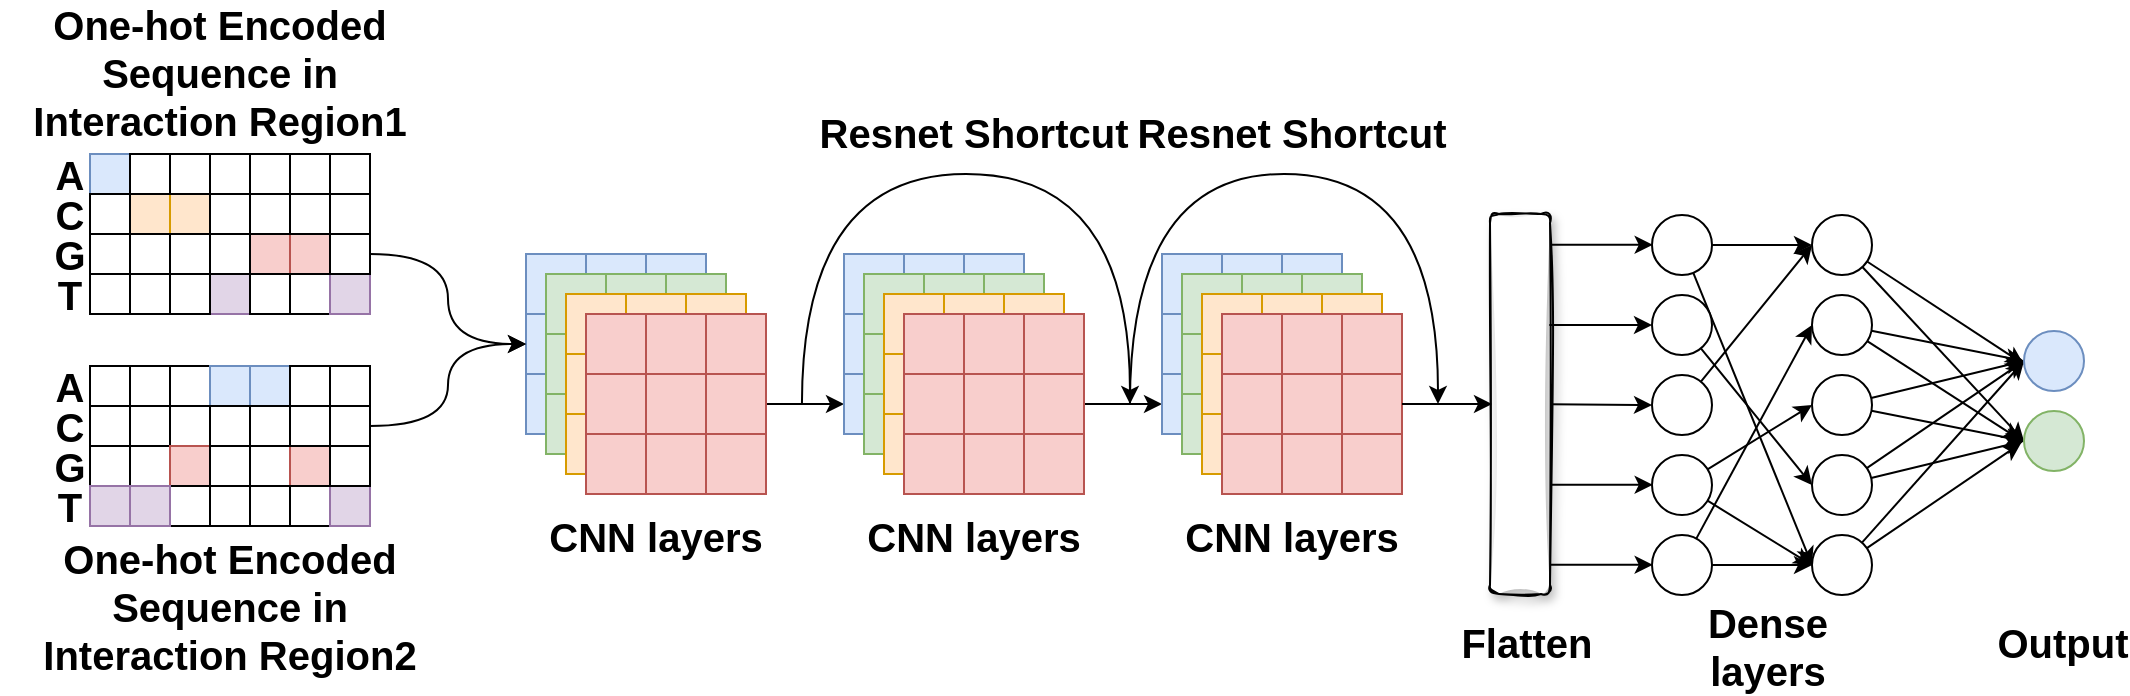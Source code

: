 <mxfile version="14.8.5" type="github">
  <diagram id="KxuiyelQ4g_LW83yEsCo" name="Page-1">
    <mxGraphModel dx="813" dy="436" grid="1" gridSize="10" guides="1" tooltips="1" connect="1" arrows="1" fold="1" page="1" pageScale="1" pageWidth="4681" pageHeight="3300" math="0" shadow="0">
      <root>
        <mxCell id="0" />
        <mxCell id="1" parent="0" />
        <mxCell id="kqRgGIrwKwdqKhj7u-J3-432" value="&lt;div style=&quot;font-size: 20px;&quot;&gt;CNN layers&lt;/div&gt;" style="text;html=1;strokeColor=none;fillColor=none;align=center;verticalAlign=middle;whiteSpace=wrap;rounded=0;fontStyle=1;fontSize=20;" vertex="1" parent="1">
          <mxGeometry x="387.5" y="671.5" width="250" height="20" as="geometry" />
        </mxCell>
        <mxCell id="kqRgGIrwKwdqKhj7u-J3-433" value="" style="whiteSpace=wrap;html=1;aspect=fixed;fillColor=#dae8fc;strokeColor=#6c8ebf;fontStyle=1;fontSize=20;" vertex="1" parent="1">
          <mxGeometry x="448" y="541" width="30" height="30" as="geometry" />
        </mxCell>
        <mxCell id="kqRgGIrwKwdqKhj7u-J3-434" value="" style="whiteSpace=wrap;html=1;aspect=fixed;fillColor=#dae8fc;strokeColor=#6c8ebf;fontStyle=1;fontSize=20;" vertex="1" parent="1">
          <mxGeometry x="478" y="541" width="30" height="30" as="geometry" />
        </mxCell>
        <mxCell id="kqRgGIrwKwdqKhj7u-J3-435" value="" style="whiteSpace=wrap;html=1;aspect=fixed;fillColor=#dae8fc;strokeColor=#6c8ebf;fontStyle=1;fontSize=20;" vertex="1" parent="1">
          <mxGeometry x="508" y="541" width="30" height="30" as="geometry" />
        </mxCell>
        <mxCell id="kqRgGIrwKwdqKhj7u-J3-436" value="" style="whiteSpace=wrap;html=1;aspect=fixed;fillColor=#dae8fc;strokeColor=#6c8ebf;fontStyle=1;fontSize=20;" vertex="1" parent="1">
          <mxGeometry x="448" y="571" width="30" height="30" as="geometry" />
        </mxCell>
        <mxCell id="kqRgGIrwKwdqKhj7u-J3-437" value="" style="whiteSpace=wrap;html=1;aspect=fixed;fillColor=#dae8fc;strokeColor=#6c8ebf;fontStyle=1;fontSize=20;" vertex="1" parent="1">
          <mxGeometry x="478" y="571" width="30" height="30" as="geometry" />
        </mxCell>
        <mxCell id="kqRgGIrwKwdqKhj7u-J3-438" value="" style="whiteSpace=wrap;html=1;aspect=fixed;fillColor=#dae8fc;strokeColor=#6c8ebf;fontStyle=1;fontSize=20;" vertex="1" parent="1">
          <mxGeometry x="508" y="571" width="30" height="30" as="geometry" />
        </mxCell>
        <mxCell id="kqRgGIrwKwdqKhj7u-J3-439" value="" style="whiteSpace=wrap;html=1;aspect=fixed;fillColor=#dae8fc;strokeColor=#6c8ebf;fontStyle=1;fontSize=20;" vertex="1" parent="1">
          <mxGeometry x="448" y="601" width="30" height="30" as="geometry" />
        </mxCell>
        <mxCell id="kqRgGIrwKwdqKhj7u-J3-440" value="" style="whiteSpace=wrap;html=1;aspect=fixed;fillColor=#dae8fc;strokeColor=#6c8ebf;fontStyle=1;fontSize=20;" vertex="1" parent="1">
          <mxGeometry x="478" y="601" width="30" height="30" as="geometry" />
        </mxCell>
        <mxCell id="kqRgGIrwKwdqKhj7u-J3-441" value="" style="whiteSpace=wrap;html=1;aspect=fixed;fillColor=#dae8fc;strokeColor=#6c8ebf;fontStyle=1;fontSize=20;" vertex="1" parent="1">
          <mxGeometry x="508" y="601" width="30" height="30" as="geometry" />
        </mxCell>
        <mxCell id="kqRgGIrwKwdqKhj7u-J3-442" value="" style="whiteSpace=wrap;html=1;aspect=fixed;fillColor=#d5e8d4;strokeColor=#82b366;fontStyle=1;fontSize=20;" vertex="1" parent="1">
          <mxGeometry x="458" y="551" width="30" height="30" as="geometry" />
        </mxCell>
        <mxCell id="kqRgGIrwKwdqKhj7u-J3-443" value="" style="whiteSpace=wrap;html=1;aspect=fixed;fillColor=#d5e8d4;strokeColor=#82b366;fontStyle=1;fontSize=20;" vertex="1" parent="1">
          <mxGeometry x="488" y="551" width="30" height="30" as="geometry" />
        </mxCell>
        <mxCell id="kqRgGIrwKwdqKhj7u-J3-444" value="" style="whiteSpace=wrap;html=1;aspect=fixed;fillColor=#d5e8d4;strokeColor=#82b366;fontStyle=1;fontSize=20;" vertex="1" parent="1">
          <mxGeometry x="518" y="551" width="30" height="30" as="geometry" />
        </mxCell>
        <mxCell id="kqRgGIrwKwdqKhj7u-J3-445" value="" style="whiteSpace=wrap;html=1;aspect=fixed;fillColor=#d5e8d4;strokeColor=#82b366;fontStyle=1;fontSize=20;" vertex="1" parent="1">
          <mxGeometry x="458" y="581" width="30" height="30" as="geometry" />
        </mxCell>
        <mxCell id="kqRgGIrwKwdqKhj7u-J3-446" value="" style="whiteSpace=wrap;html=1;aspect=fixed;fillColor=#d5e8d4;strokeColor=#82b366;fontStyle=1;fontSize=20;" vertex="1" parent="1">
          <mxGeometry x="488" y="581" width="30" height="30" as="geometry" />
        </mxCell>
        <mxCell id="kqRgGIrwKwdqKhj7u-J3-447" value="" style="whiteSpace=wrap;html=1;aspect=fixed;fillColor=#d5e8d4;strokeColor=#82b366;fontStyle=1;fontSize=20;" vertex="1" parent="1">
          <mxGeometry x="518" y="581" width="30" height="30" as="geometry" />
        </mxCell>
        <mxCell id="kqRgGIrwKwdqKhj7u-J3-448" value="" style="whiteSpace=wrap;html=1;aspect=fixed;fillColor=#d5e8d4;strokeColor=#82b366;fontStyle=1;fontSize=20;" vertex="1" parent="1">
          <mxGeometry x="458" y="611" width="30" height="30" as="geometry" />
        </mxCell>
        <mxCell id="kqRgGIrwKwdqKhj7u-J3-449" value="" style="whiteSpace=wrap;html=1;aspect=fixed;fillColor=#d5e8d4;strokeColor=#82b366;fontStyle=1;fontSize=20;" vertex="1" parent="1">
          <mxGeometry x="488" y="611" width="30" height="30" as="geometry" />
        </mxCell>
        <mxCell id="kqRgGIrwKwdqKhj7u-J3-450" value="" style="whiteSpace=wrap;html=1;aspect=fixed;fillColor=#d5e8d4;strokeColor=#82b366;fontStyle=1;fontSize=20;" vertex="1" parent="1">
          <mxGeometry x="518" y="611" width="30" height="30" as="geometry" />
        </mxCell>
        <mxCell id="kqRgGIrwKwdqKhj7u-J3-451" value="" style="whiteSpace=wrap;html=1;aspect=fixed;fillColor=#ffe6cc;strokeColor=#d79b00;fontStyle=1;fontSize=20;" vertex="1" parent="1">
          <mxGeometry x="468" y="561" width="30" height="30" as="geometry" />
        </mxCell>
        <mxCell id="kqRgGIrwKwdqKhj7u-J3-452" value="" style="whiteSpace=wrap;html=1;aspect=fixed;fillColor=#ffe6cc;strokeColor=#d79b00;fontStyle=1;fontSize=20;" vertex="1" parent="1">
          <mxGeometry x="498" y="561" width="30" height="30" as="geometry" />
        </mxCell>
        <mxCell id="kqRgGIrwKwdqKhj7u-J3-453" value="" style="whiteSpace=wrap;html=1;aspect=fixed;fillColor=#ffe6cc;strokeColor=#d79b00;fontStyle=1;fontSize=20;" vertex="1" parent="1">
          <mxGeometry x="528" y="561" width="30" height="30" as="geometry" />
        </mxCell>
        <mxCell id="kqRgGIrwKwdqKhj7u-J3-454" value="" style="whiteSpace=wrap;html=1;aspect=fixed;fillColor=#ffe6cc;strokeColor=#d79b00;fontStyle=1;fontSize=20;" vertex="1" parent="1">
          <mxGeometry x="468" y="591" width="30" height="30" as="geometry" />
        </mxCell>
        <mxCell id="kqRgGIrwKwdqKhj7u-J3-455" value="" style="whiteSpace=wrap;html=1;aspect=fixed;fillColor=#ffe6cc;strokeColor=#d79b00;fontStyle=1;fontSize=20;" vertex="1" parent="1">
          <mxGeometry x="498" y="591" width="30" height="30" as="geometry" />
        </mxCell>
        <mxCell id="kqRgGIrwKwdqKhj7u-J3-456" value="" style="whiteSpace=wrap;html=1;aspect=fixed;fillColor=#ffe6cc;strokeColor=#d79b00;fontStyle=1;fontSize=20;" vertex="1" parent="1">
          <mxGeometry x="528" y="591" width="30" height="30" as="geometry" />
        </mxCell>
        <mxCell id="kqRgGIrwKwdqKhj7u-J3-457" value="" style="whiteSpace=wrap;html=1;aspect=fixed;fillColor=#ffe6cc;strokeColor=#d79b00;fontStyle=1;fontSize=20;" vertex="1" parent="1">
          <mxGeometry x="468" y="621" width="30" height="30" as="geometry" />
        </mxCell>
        <mxCell id="kqRgGIrwKwdqKhj7u-J3-458" value="" style="whiteSpace=wrap;html=1;aspect=fixed;fillColor=#ffe6cc;strokeColor=#d79b00;fontStyle=1;fontSize=20;" vertex="1" parent="1">
          <mxGeometry x="498" y="621" width="30" height="30" as="geometry" />
        </mxCell>
        <mxCell id="kqRgGIrwKwdqKhj7u-J3-459" value="" style="whiteSpace=wrap;html=1;aspect=fixed;fillColor=#ffe6cc;strokeColor=#d79b00;fontStyle=1;fontSize=20;" vertex="1" parent="1">
          <mxGeometry x="528" y="621" width="30" height="30" as="geometry" />
        </mxCell>
        <mxCell id="kqRgGIrwKwdqKhj7u-J3-460" value="" style="whiteSpace=wrap;html=1;aspect=fixed;fillColor=#f8cecc;strokeColor=#b85450;fontStyle=1;fontSize=20;" vertex="1" parent="1">
          <mxGeometry x="478" y="571" width="30" height="30" as="geometry" />
        </mxCell>
        <mxCell id="kqRgGIrwKwdqKhj7u-J3-461" value="" style="whiteSpace=wrap;html=1;aspect=fixed;fillColor=#f8cecc;strokeColor=#b85450;fontStyle=1;fontSize=20;" vertex="1" parent="1">
          <mxGeometry x="508" y="571" width="30" height="30" as="geometry" />
        </mxCell>
        <mxCell id="kqRgGIrwKwdqKhj7u-J3-462" value="" style="whiteSpace=wrap;html=1;aspect=fixed;fillColor=#f8cecc;strokeColor=#b85450;fontStyle=1;fontSize=20;" vertex="1" parent="1">
          <mxGeometry x="538" y="571" width="30" height="30" as="geometry" />
        </mxCell>
        <mxCell id="kqRgGIrwKwdqKhj7u-J3-463" value="" style="whiteSpace=wrap;html=1;aspect=fixed;fillColor=#f8cecc;strokeColor=#b85450;fontStyle=1;fontSize=20;" vertex="1" parent="1">
          <mxGeometry x="478" y="601" width="30" height="30" as="geometry" />
        </mxCell>
        <mxCell id="kqRgGIrwKwdqKhj7u-J3-464" value="" style="whiteSpace=wrap;html=1;aspect=fixed;fillColor=#f8cecc;strokeColor=#b85450;fontStyle=1;fontSize=20;" vertex="1" parent="1">
          <mxGeometry x="508" y="601" width="30" height="30" as="geometry" />
        </mxCell>
        <mxCell id="kqRgGIrwKwdqKhj7u-J3-543" style="edgeStyle=orthogonalEdgeStyle;curved=1;rounded=0;orthogonalLoop=1;jettySize=auto;html=1;entryX=0;entryY=0.5;entryDx=0;entryDy=0;fontStyle=1;fontSize=20;" edge="1" parent="1" source="kqRgGIrwKwdqKhj7u-J3-465" target="kqRgGIrwKwdqKhj7u-J3-476">
          <mxGeometry relative="1" as="geometry" />
        </mxCell>
        <mxCell id="kqRgGIrwKwdqKhj7u-J3-465" value="" style="whiteSpace=wrap;html=1;aspect=fixed;fillColor=#f8cecc;strokeColor=#b85450;fontStyle=1;fontSize=20;" vertex="1" parent="1">
          <mxGeometry x="538" y="601" width="30" height="30" as="geometry" />
        </mxCell>
        <mxCell id="kqRgGIrwKwdqKhj7u-J3-466" value="" style="whiteSpace=wrap;html=1;aspect=fixed;fillColor=#f8cecc;strokeColor=#b85450;fontStyle=1;fontSize=20;" vertex="1" parent="1">
          <mxGeometry x="478" y="631" width="30" height="30" as="geometry" />
        </mxCell>
        <mxCell id="kqRgGIrwKwdqKhj7u-J3-467" value="" style="whiteSpace=wrap;html=1;aspect=fixed;fillColor=#f8cecc;strokeColor=#b85450;fontStyle=1;fontSize=20;" vertex="1" parent="1">
          <mxGeometry x="508" y="631" width="30" height="30" as="geometry" />
        </mxCell>
        <mxCell id="kqRgGIrwKwdqKhj7u-J3-468" value="" style="whiteSpace=wrap;html=1;aspect=fixed;fillColor=#f8cecc;strokeColor=#b85450;fontStyle=1;fontSize=20;" vertex="1" parent="1">
          <mxGeometry x="538" y="631" width="30" height="30" as="geometry" />
        </mxCell>
        <mxCell id="kqRgGIrwKwdqKhj7u-J3-469" value="&lt;div style=&quot;font-size: 20px;&quot;&gt;CNN layers&lt;/div&gt;" style="text;html=1;strokeColor=none;fillColor=none;align=center;verticalAlign=middle;whiteSpace=wrap;rounded=0;fontStyle=1;fontSize=20;" vertex="1" parent="1">
          <mxGeometry x="546.5" y="671.5" width="250" height="20" as="geometry" />
        </mxCell>
        <mxCell id="kqRgGIrwKwdqKhj7u-J3-470" value="" style="whiteSpace=wrap;html=1;aspect=fixed;fillColor=#dae8fc;strokeColor=#6c8ebf;fontStyle=1;fontSize=20;" vertex="1" parent="1">
          <mxGeometry x="607" y="541" width="30" height="30" as="geometry" />
        </mxCell>
        <mxCell id="kqRgGIrwKwdqKhj7u-J3-471" value="" style="whiteSpace=wrap;html=1;aspect=fixed;fillColor=#dae8fc;strokeColor=#6c8ebf;fontStyle=1;fontSize=20;" vertex="1" parent="1">
          <mxGeometry x="637" y="541" width="30" height="30" as="geometry" />
        </mxCell>
        <mxCell id="kqRgGIrwKwdqKhj7u-J3-472" value="" style="whiteSpace=wrap;html=1;aspect=fixed;fillColor=#dae8fc;strokeColor=#6c8ebf;fontStyle=1;fontSize=20;" vertex="1" parent="1">
          <mxGeometry x="667" y="541" width="30" height="30" as="geometry" />
        </mxCell>
        <mxCell id="kqRgGIrwKwdqKhj7u-J3-473" value="" style="whiteSpace=wrap;html=1;aspect=fixed;fillColor=#dae8fc;strokeColor=#6c8ebf;fontStyle=1;fontSize=20;" vertex="1" parent="1">
          <mxGeometry x="607" y="571" width="30" height="30" as="geometry" />
        </mxCell>
        <mxCell id="kqRgGIrwKwdqKhj7u-J3-474" value="" style="whiteSpace=wrap;html=1;aspect=fixed;fillColor=#dae8fc;strokeColor=#6c8ebf;fontStyle=1;fontSize=20;" vertex="1" parent="1">
          <mxGeometry x="637" y="571" width="30" height="30" as="geometry" />
        </mxCell>
        <mxCell id="kqRgGIrwKwdqKhj7u-J3-475" value="" style="whiteSpace=wrap;html=1;aspect=fixed;fillColor=#dae8fc;strokeColor=#6c8ebf;fontStyle=1;fontSize=20;" vertex="1" parent="1">
          <mxGeometry x="667" y="571" width="30" height="30" as="geometry" />
        </mxCell>
        <mxCell id="kqRgGIrwKwdqKhj7u-J3-476" value="" style="whiteSpace=wrap;html=1;aspect=fixed;fillColor=#dae8fc;strokeColor=#6c8ebf;fontStyle=1;fontSize=20;" vertex="1" parent="1">
          <mxGeometry x="607" y="601" width="30" height="30" as="geometry" />
        </mxCell>
        <mxCell id="kqRgGIrwKwdqKhj7u-J3-477" value="" style="whiteSpace=wrap;html=1;aspect=fixed;fillColor=#dae8fc;strokeColor=#6c8ebf;fontStyle=1;fontSize=20;" vertex="1" parent="1">
          <mxGeometry x="637" y="601" width="30" height="30" as="geometry" />
        </mxCell>
        <mxCell id="kqRgGIrwKwdqKhj7u-J3-478" value="" style="whiteSpace=wrap;html=1;aspect=fixed;fillColor=#dae8fc;strokeColor=#6c8ebf;fontStyle=1;fontSize=20;" vertex="1" parent="1">
          <mxGeometry x="667" y="601" width="30" height="30" as="geometry" />
        </mxCell>
        <mxCell id="kqRgGIrwKwdqKhj7u-J3-479" value="" style="whiteSpace=wrap;html=1;aspect=fixed;fillColor=#d5e8d4;strokeColor=#82b366;fontStyle=1;fontSize=20;" vertex="1" parent="1">
          <mxGeometry x="617" y="551" width="30" height="30" as="geometry" />
        </mxCell>
        <mxCell id="kqRgGIrwKwdqKhj7u-J3-480" value="" style="whiteSpace=wrap;html=1;aspect=fixed;fillColor=#d5e8d4;strokeColor=#82b366;fontStyle=1;fontSize=20;" vertex="1" parent="1">
          <mxGeometry x="647" y="551" width="30" height="30" as="geometry" />
        </mxCell>
        <mxCell id="kqRgGIrwKwdqKhj7u-J3-481" value="" style="whiteSpace=wrap;html=1;aspect=fixed;fillColor=#d5e8d4;strokeColor=#82b366;fontStyle=1;fontSize=20;" vertex="1" parent="1">
          <mxGeometry x="677" y="551" width="30" height="30" as="geometry" />
        </mxCell>
        <mxCell id="kqRgGIrwKwdqKhj7u-J3-482" value="" style="whiteSpace=wrap;html=1;aspect=fixed;fillColor=#d5e8d4;strokeColor=#82b366;fontStyle=1;fontSize=20;" vertex="1" parent="1">
          <mxGeometry x="617" y="581" width="30" height="30" as="geometry" />
        </mxCell>
        <mxCell id="kqRgGIrwKwdqKhj7u-J3-483" value="" style="whiteSpace=wrap;html=1;aspect=fixed;fillColor=#d5e8d4;strokeColor=#82b366;fontStyle=1;fontSize=20;" vertex="1" parent="1">
          <mxGeometry x="647" y="581" width="30" height="30" as="geometry" />
        </mxCell>
        <mxCell id="kqRgGIrwKwdqKhj7u-J3-484" value="" style="whiteSpace=wrap;html=1;aspect=fixed;fillColor=#d5e8d4;strokeColor=#82b366;fontStyle=1;fontSize=20;" vertex="1" parent="1">
          <mxGeometry x="677" y="581" width="30" height="30" as="geometry" />
        </mxCell>
        <mxCell id="kqRgGIrwKwdqKhj7u-J3-485" value="" style="whiteSpace=wrap;html=1;aspect=fixed;fillColor=#d5e8d4;strokeColor=#82b366;fontStyle=1;fontSize=20;" vertex="1" parent="1">
          <mxGeometry x="617" y="611" width="30" height="30" as="geometry" />
        </mxCell>
        <mxCell id="kqRgGIrwKwdqKhj7u-J3-486" value="" style="whiteSpace=wrap;html=1;aspect=fixed;fillColor=#d5e8d4;strokeColor=#82b366;fontStyle=1;fontSize=20;" vertex="1" parent="1">
          <mxGeometry x="647" y="611" width="30" height="30" as="geometry" />
        </mxCell>
        <mxCell id="kqRgGIrwKwdqKhj7u-J3-487" value="" style="whiteSpace=wrap;html=1;aspect=fixed;fillColor=#d5e8d4;strokeColor=#82b366;fontStyle=1;fontSize=20;" vertex="1" parent="1">
          <mxGeometry x="677" y="611" width="30" height="30" as="geometry" />
        </mxCell>
        <mxCell id="kqRgGIrwKwdqKhj7u-J3-488" value="" style="whiteSpace=wrap;html=1;aspect=fixed;fillColor=#ffe6cc;strokeColor=#d79b00;fontStyle=1;fontSize=20;" vertex="1" parent="1">
          <mxGeometry x="627" y="561" width="30" height="30" as="geometry" />
        </mxCell>
        <mxCell id="kqRgGIrwKwdqKhj7u-J3-489" value="" style="whiteSpace=wrap;html=1;aspect=fixed;fillColor=#ffe6cc;strokeColor=#d79b00;fontStyle=1;fontSize=20;" vertex="1" parent="1">
          <mxGeometry x="657" y="561" width="30" height="30" as="geometry" />
        </mxCell>
        <mxCell id="kqRgGIrwKwdqKhj7u-J3-490" value="" style="whiteSpace=wrap;html=1;aspect=fixed;fillColor=#ffe6cc;strokeColor=#d79b00;fontStyle=1;fontSize=20;" vertex="1" parent="1">
          <mxGeometry x="687" y="561" width="30" height="30" as="geometry" />
        </mxCell>
        <mxCell id="kqRgGIrwKwdqKhj7u-J3-491" value="" style="whiteSpace=wrap;html=1;aspect=fixed;fillColor=#ffe6cc;strokeColor=#d79b00;fontStyle=1;fontSize=20;" vertex="1" parent="1">
          <mxGeometry x="627" y="591" width="30" height="30" as="geometry" />
        </mxCell>
        <mxCell id="kqRgGIrwKwdqKhj7u-J3-492" value="" style="whiteSpace=wrap;html=1;aspect=fixed;fillColor=#ffe6cc;strokeColor=#d79b00;fontStyle=1;fontSize=20;" vertex="1" parent="1">
          <mxGeometry x="657" y="591" width="30" height="30" as="geometry" />
        </mxCell>
        <mxCell id="kqRgGIrwKwdqKhj7u-J3-493" value="" style="whiteSpace=wrap;html=1;aspect=fixed;fillColor=#ffe6cc;strokeColor=#d79b00;fontStyle=1;fontSize=20;" vertex="1" parent="1">
          <mxGeometry x="687" y="591" width="30" height="30" as="geometry" />
        </mxCell>
        <mxCell id="kqRgGIrwKwdqKhj7u-J3-494" value="" style="whiteSpace=wrap;html=1;aspect=fixed;fillColor=#ffe6cc;strokeColor=#d79b00;fontStyle=1;fontSize=20;" vertex="1" parent="1">
          <mxGeometry x="627" y="621" width="30" height="30" as="geometry" />
        </mxCell>
        <mxCell id="kqRgGIrwKwdqKhj7u-J3-495" value="" style="whiteSpace=wrap;html=1;aspect=fixed;fillColor=#ffe6cc;strokeColor=#d79b00;fontStyle=1;fontSize=20;" vertex="1" parent="1">
          <mxGeometry x="657" y="621" width="30" height="30" as="geometry" />
        </mxCell>
        <mxCell id="kqRgGIrwKwdqKhj7u-J3-496" value="" style="whiteSpace=wrap;html=1;aspect=fixed;fillColor=#ffe6cc;strokeColor=#d79b00;fontStyle=1;fontSize=20;" vertex="1" parent="1">
          <mxGeometry x="687" y="621" width="30" height="30" as="geometry" />
        </mxCell>
        <mxCell id="kqRgGIrwKwdqKhj7u-J3-497" value="" style="whiteSpace=wrap;html=1;aspect=fixed;fillColor=#f8cecc;strokeColor=#b85450;fontStyle=1;fontSize=20;" vertex="1" parent="1">
          <mxGeometry x="637" y="571" width="30" height="30" as="geometry" />
        </mxCell>
        <mxCell id="kqRgGIrwKwdqKhj7u-J3-498" value="" style="whiteSpace=wrap;html=1;aspect=fixed;fillColor=#f8cecc;strokeColor=#b85450;fontStyle=1;fontSize=20;" vertex="1" parent="1">
          <mxGeometry x="667" y="571" width="30" height="30" as="geometry" />
        </mxCell>
        <mxCell id="kqRgGIrwKwdqKhj7u-J3-499" value="" style="whiteSpace=wrap;html=1;aspect=fixed;fillColor=#f8cecc;strokeColor=#b85450;fontStyle=1;fontSize=20;" vertex="1" parent="1">
          <mxGeometry x="697" y="571" width="30" height="30" as="geometry" />
        </mxCell>
        <mxCell id="kqRgGIrwKwdqKhj7u-J3-500" value="" style="whiteSpace=wrap;html=1;aspect=fixed;fillColor=#f8cecc;strokeColor=#b85450;fontStyle=1;fontSize=20;" vertex="1" parent="1">
          <mxGeometry x="637" y="601" width="30" height="30" as="geometry" />
        </mxCell>
        <mxCell id="kqRgGIrwKwdqKhj7u-J3-501" value="" style="whiteSpace=wrap;html=1;aspect=fixed;fillColor=#f8cecc;strokeColor=#b85450;fontStyle=1;fontSize=20;" vertex="1" parent="1">
          <mxGeometry x="667" y="601" width="30" height="30" as="geometry" />
        </mxCell>
        <mxCell id="kqRgGIrwKwdqKhj7u-J3-544" style="edgeStyle=orthogonalEdgeStyle;curved=1;rounded=0;orthogonalLoop=1;jettySize=auto;html=1;entryX=0;entryY=0.5;entryDx=0;entryDy=0;fontStyle=1;fontSize=20;" edge="1" parent="1" source="kqRgGIrwKwdqKhj7u-J3-502" target="kqRgGIrwKwdqKhj7u-J3-513">
          <mxGeometry relative="1" as="geometry" />
        </mxCell>
        <mxCell id="kqRgGIrwKwdqKhj7u-J3-502" value="" style="whiteSpace=wrap;html=1;aspect=fixed;fillColor=#f8cecc;strokeColor=#b85450;fontStyle=1;fontSize=20;" vertex="1" parent="1">
          <mxGeometry x="697" y="601" width="30" height="30" as="geometry" />
        </mxCell>
        <mxCell id="kqRgGIrwKwdqKhj7u-J3-503" value="" style="whiteSpace=wrap;html=1;aspect=fixed;fillColor=#f8cecc;strokeColor=#b85450;fontStyle=1;fontSize=20;" vertex="1" parent="1">
          <mxGeometry x="637" y="631" width="30" height="30" as="geometry" />
        </mxCell>
        <mxCell id="kqRgGIrwKwdqKhj7u-J3-504" value="" style="whiteSpace=wrap;html=1;aspect=fixed;fillColor=#f8cecc;strokeColor=#b85450;fontStyle=1;fontSize=20;" vertex="1" parent="1">
          <mxGeometry x="667" y="631" width="30" height="30" as="geometry" />
        </mxCell>
        <mxCell id="kqRgGIrwKwdqKhj7u-J3-505" value="" style="whiteSpace=wrap;html=1;aspect=fixed;fillColor=#f8cecc;strokeColor=#b85450;fontStyle=1;fontSize=20;" vertex="1" parent="1">
          <mxGeometry x="697" y="631" width="30" height="30" as="geometry" />
        </mxCell>
        <mxCell id="kqRgGIrwKwdqKhj7u-J3-506" value="&lt;div style=&quot;font-size: 20px;&quot;&gt;CNN layers&lt;/div&gt;" style="text;html=1;strokeColor=none;fillColor=none;align=center;verticalAlign=middle;whiteSpace=wrap;rounded=0;fontStyle=1;fontSize=20;" vertex="1" parent="1">
          <mxGeometry x="705.5" y="671.5" width="250" height="20" as="geometry" />
        </mxCell>
        <mxCell id="kqRgGIrwKwdqKhj7u-J3-507" value="" style="whiteSpace=wrap;html=1;aspect=fixed;fillColor=#dae8fc;strokeColor=#6c8ebf;fontStyle=1;fontSize=20;" vertex="1" parent="1">
          <mxGeometry x="766" y="541" width="30" height="30" as="geometry" />
        </mxCell>
        <mxCell id="kqRgGIrwKwdqKhj7u-J3-508" value="" style="whiteSpace=wrap;html=1;aspect=fixed;fillColor=#dae8fc;strokeColor=#6c8ebf;fontStyle=1;fontSize=20;" vertex="1" parent="1">
          <mxGeometry x="796" y="541" width="30" height="30" as="geometry" />
        </mxCell>
        <mxCell id="kqRgGIrwKwdqKhj7u-J3-509" value="" style="whiteSpace=wrap;html=1;aspect=fixed;fillColor=#dae8fc;strokeColor=#6c8ebf;fontStyle=1;fontSize=20;" vertex="1" parent="1">
          <mxGeometry x="826" y="541" width="30" height="30" as="geometry" />
        </mxCell>
        <mxCell id="kqRgGIrwKwdqKhj7u-J3-510" value="" style="whiteSpace=wrap;html=1;aspect=fixed;fillColor=#dae8fc;strokeColor=#6c8ebf;fontStyle=1;fontSize=20;" vertex="1" parent="1">
          <mxGeometry x="766" y="571" width="30" height="30" as="geometry" />
        </mxCell>
        <mxCell id="kqRgGIrwKwdqKhj7u-J3-511" value="" style="whiteSpace=wrap;html=1;aspect=fixed;fillColor=#dae8fc;strokeColor=#6c8ebf;fontStyle=1;fontSize=20;" vertex="1" parent="1">
          <mxGeometry x="796" y="571" width="30" height="30" as="geometry" />
        </mxCell>
        <mxCell id="kqRgGIrwKwdqKhj7u-J3-512" value="" style="whiteSpace=wrap;html=1;aspect=fixed;fillColor=#dae8fc;strokeColor=#6c8ebf;fontStyle=1;fontSize=20;" vertex="1" parent="1">
          <mxGeometry x="826" y="571" width="30" height="30" as="geometry" />
        </mxCell>
        <mxCell id="kqRgGIrwKwdqKhj7u-J3-513" value="" style="whiteSpace=wrap;html=1;aspect=fixed;fillColor=#dae8fc;strokeColor=#6c8ebf;fontStyle=1;fontSize=20;" vertex="1" parent="1">
          <mxGeometry x="766" y="601" width="30" height="30" as="geometry" />
        </mxCell>
        <mxCell id="kqRgGIrwKwdqKhj7u-J3-514" value="" style="whiteSpace=wrap;html=1;aspect=fixed;fillColor=#dae8fc;strokeColor=#6c8ebf;fontStyle=1;fontSize=20;" vertex="1" parent="1">
          <mxGeometry x="796" y="601" width="30" height="30" as="geometry" />
        </mxCell>
        <mxCell id="kqRgGIrwKwdqKhj7u-J3-515" value="" style="whiteSpace=wrap;html=1;aspect=fixed;fillColor=#dae8fc;strokeColor=#6c8ebf;fontStyle=1;fontSize=20;" vertex="1" parent="1">
          <mxGeometry x="826" y="601" width="30" height="30" as="geometry" />
        </mxCell>
        <mxCell id="kqRgGIrwKwdqKhj7u-J3-516" value="" style="whiteSpace=wrap;html=1;aspect=fixed;fillColor=#d5e8d4;strokeColor=#82b366;fontStyle=1;fontSize=20;" vertex="1" parent="1">
          <mxGeometry x="776" y="551" width="30" height="30" as="geometry" />
        </mxCell>
        <mxCell id="kqRgGIrwKwdqKhj7u-J3-517" value="" style="whiteSpace=wrap;html=1;aspect=fixed;fillColor=#d5e8d4;strokeColor=#82b366;fontStyle=1;fontSize=20;" vertex="1" parent="1">
          <mxGeometry x="806" y="551" width="30" height="30" as="geometry" />
        </mxCell>
        <mxCell id="kqRgGIrwKwdqKhj7u-J3-518" value="" style="whiteSpace=wrap;html=1;aspect=fixed;fillColor=#d5e8d4;strokeColor=#82b366;fontStyle=1;fontSize=20;" vertex="1" parent="1">
          <mxGeometry x="836" y="551" width="30" height="30" as="geometry" />
        </mxCell>
        <mxCell id="kqRgGIrwKwdqKhj7u-J3-519" value="" style="whiteSpace=wrap;html=1;aspect=fixed;fillColor=#d5e8d4;strokeColor=#82b366;fontStyle=1;fontSize=20;" vertex="1" parent="1">
          <mxGeometry x="776" y="581" width="30" height="30" as="geometry" />
        </mxCell>
        <mxCell id="kqRgGIrwKwdqKhj7u-J3-520" value="" style="whiteSpace=wrap;html=1;aspect=fixed;fillColor=#d5e8d4;strokeColor=#82b366;fontStyle=1;fontSize=20;" vertex="1" parent="1">
          <mxGeometry x="806" y="581" width="30" height="30" as="geometry" />
        </mxCell>
        <mxCell id="kqRgGIrwKwdqKhj7u-J3-521" value="" style="whiteSpace=wrap;html=1;aspect=fixed;fillColor=#d5e8d4;strokeColor=#82b366;fontStyle=1;fontSize=20;" vertex="1" parent="1">
          <mxGeometry x="836" y="581" width="30" height="30" as="geometry" />
        </mxCell>
        <mxCell id="kqRgGIrwKwdqKhj7u-J3-522" value="" style="whiteSpace=wrap;html=1;aspect=fixed;fillColor=#d5e8d4;strokeColor=#82b366;fontStyle=1;fontSize=20;" vertex="1" parent="1">
          <mxGeometry x="776" y="611" width="30" height="30" as="geometry" />
        </mxCell>
        <mxCell id="kqRgGIrwKwdqKhj7u-J3-523" value="" style="whiteSpace=wrap;html=1;aspect=fixed;fillColor=#d5e8d4;strokeColor=#82b366;fontStyle=1;fontSize=20;" vertex="1" parent="1">
          <mxGeometry x="806" y="611" width="30" height="30" as="geometry" />
        </mxCell>
        <mxCell id="kqRgGIrwKwdqKhj7u-J3-524" value="" style="whiteSpace=wrap;html=1;aspect=fixed;fillColor=#d5e8d4;strokeColor=#82b366;fontStyle=1;fontSize=20;" vertex="1" parent="1">
          <mxGeometry x="836" y="611" width="30" height="30" as="geometry" />
        </mxCell>
        <mxCell id="kqRgGIrwKwdqKhj7u-J3-525" value="" style="whiteSpace=wrap;html=1;aspect=fixed;fillColor=#ffe6cc;strokeColor=#d79b00;fontStyle=1;fontSize=20;" vertex="1" parent="1">
          <mxGeometry x="786" y="561" width="30" height="30" as="geometry" />
        </mxCell>
        <mxCell id="kqRgGIrwKwdqKhj7u-J3-526" value="" style="whiteSpace=wrap;html=1;aspect=fixed;fillColor=#ffe6cc;strokeColor=#d79b00;fontStyle=1;fontSize=20;" vertex="1" parent="1">
          <mxGeometry x="816" y="561" width="30" height="30" as="geometry" />
        </mxCell>
        <mxCell id="kqRgGIrwKwdqKhj7u-J3-527" value="" style="whiteSpace=wrap;html=1;aspect=fixed;fillColor=#ffe6cc;strokeColor=#d79b00;fontStyle=1;fontSize=20;" vertex="1" parent="1">
          <mxGeometry x="846" y="561" width="30" height="30" as="geometry" />
        </mxCell>
        <mxCell id="kqRgGIrwKwdqKhj7u-J3-528" value="" style="whiteSpace=wrap;html=1;aspect=fixed;fillColor=#ffe6cc;strokeColor=#d79b00;fontStyle=1;fontSize=20;" vertex="1" parent="1">
          <mxGeometry x="786" y="591" width="30" height="30" as="geometry" />
        </mxCell>
        <mxCell id="kqRgGIrwKwdqKhj7u-J3-529" value="" style="whiteSpace=wrap;html=1;aspect=fixed;fillColor=#ffe6cc;strokeColor=#d79b00;fontStyle=1;fontSize=20;" vertex="1" parent="1">
          <mxGeometry x="816" y="591" width="30" height="30" as="geometry" />
        </mxCell>
        <mxCell id="kqRgGIrwKwdqKhj7u-J3-530" value="" style="whiteSpace=wrap;html=1;aspect=fixed;fillColor=#ffe6cc;strokeColor=#d79b00;fontStyle=1;fontSize=20;" vertex="1" parent="1">
          <mxGeometry x="846" y="591" width="30" height="30" as="geometry" />
        </mxCell>
        <mxCell id="kqRgGIrwKwdqKhj7u-J3-531" value="" style="whiteSpace=wrap;html=1;aspect=fixed;fillColor=#ffe6cc;strokeColor=#d79b00;fontStyle=1;fontSize=20;" vertex="1" parent="1">
          <mxGeometry x="786" y="621" width="30" height="30" as="geometry" />
        </mxCell>
        <mxCell id="kqRgGIrwKwdqKhj7u-J3-532" value="" style="whiteSpace=wrap;html=1;aspect=fixed;fillColor=#ffe6cc;strokeColor=#d79b00;fontStyle=1;fontSize=20;" vertex="1" parent="1">
          <mxGeometry x="816" y="621" width="30" height="30" as="geometry" />
        </mxCell>
        <mxCell id="kqRgGIrwKwdqKhj7u-J3-533" value="" style="whiteSpace=wrap;html=1;aspect=fixed;fillColor=#ffe6cc;strokeColor=#d79b00;fontStyle=1;fontSize=20;" vertex="1" parent="1">
          <mxGeometry x="846" y="621" width="30" height="30" as="geometry" />
        </mxCell>
        <mxCell id="kqRgGIrwKwdqKhj7u-J3-534" value="" style="whiteSpace=wrap;html=1;aspect=fixed;fillColor=#f8cecc;strokeColor=#b85450;fontStyle=1;fontSize=20;" vertex="1" parent="1">
          <mxGeometry x="796" y="571" width="30" height="30" as="geometry" />
        </mxCell>
        <mxCell id="kqRgGIrwKwdqKhj7u-J3-535" value="" style="whiteSpace=wrap;html=1;aspect=fixed;fillColor=#f8cecc;strokeColor=#b85450;fontStyle=1;fontSize=20;" vertex="1" parent="1">
          <mxGeometry x="826" y="571" width="30" height="30" as="geometry" />
        </mxCell>
        <mxCell id="kqRgGIrwKwdqKhj7u-J3-536" value="" style="whiteSpace=wrap;html=1;aspect=fixed;fillColor=#f8cecc;strokeColor=#b85450;fontStyle=1;fontSize=20;" vertex="1" parent="1">
          <mxGeometry x="856" y="571" width="30" height="30" as="geometry" />
        </mxCell>
        <mxCell id="kqRgGIrwKwdqKhj7u-J3-537" value="" style="whiteSpace=wrap;html=1;aspect=fixed;fillColor=#f8cecc;strokeColor=#b85450;fontStyle=1;fontSize=20;" vertex="1" parent="1">
          <mxGeometry x="796" y="601" width="30" height="30" as="geometry" />
        </mxCell>
        <mxCell id="kqRgGIrwKwdqKhj7u-J3-538" value="" style="whiteSpace=wrap;html=1;aspect=fixed;fillColor=#f8cecc;strokeColor=#b85450;fontStyle=1;fontSize=20;" vertex="1" parent="1">
          <mxGeometry x="826" y="601" width="30" height="30" as="geometry" />
        </mxCell>
        <mxCell id="kqRgGIrwKwdqKhj7u-J3-539" value="" style="whiteSpace=wrap;html=1;aspect=fixed;fillColor=#f8cecc;strokeColor=#b85450;fontStyle=1;fontSize=20;" vertex="1" parent="1">
          <mxGeometry x="856" y="601" width="30" height="30" as="geometry" />
        </mxCell>
        <mxCell id="kqRgGIrwKwdqKhj7u-J3-540" value="" style="whiteSpace=wrap;html=1;aspect=fixed;fillColor=#f8cecc;strokeColor=#b85450;fontStyle=1;fontSize=20;" vertex="1" parent="1">
          <mxGeometry x="796" y="631" width="30" height="30" as="geometry" />
        </mxCell>
        <mxCell id="kqRgGIrwKwdqKhj7u-J3-541" value="" style="whiteSpace=wrap;html=1;aspect=fixed;fillColor=#f8cecc;strokeColor=#b85450;fontStyle=1;fontSize=20;" vertex="1" parent="1">
          <mxGeometry x="826" y="631" width="30" height="30" as="geometry" />
        </mxCell>
        <mxCell id="kqRgGIrwKwdqKhj7u-J3-542" value="" style="whiteSpace=wrap;html=1;aspect=fixed;fillColor=#f8cecc;strokeColor=#b85450;fontStyle=1;fontSize=20;" vertex="1" parent="1">
          <mxGeometry x="856" y="631" width="30" height="30" as="geometry" />
        </mxCell>
        <mxCell id="kqRgGIrwKwdqKhj7u-J3-545" style="edgeStyle=orthogonalEdgeStyle;curved=1;rounded=0;orthogonalLoop=1;jettySize=auto;html=1;fontStyle=1;fontSize=20;" edge="1" parent="1">
          <mxGeometry relative="1" as="geometry">
            <mxPoint x="750" y="616" as="targetPoint" />
            <mxPoint x="585.97" y="615.97" as="sourcePoint" />
            <Array as="points">
              <mxPoint x="586" y="501" />
              <mxPoint x="750" y="501" />
            </Array>
          </mxGeometry>
        </mxCell>
        <mxCell id="kqRgGIrwKwdqKhj7u-J3-546" value="Resnet Shortcut" style="text;html=1;strokeColor=none;fillColor=none;align=center;verticalAlign=middle;whiteSpace=wrap;rounded=0;fontStyle=1;fontSize=20;" vertex="1" parent="1">
          <mxGeometry x="705.5" y="470" width="250" height="20" as="geometry" />
        </mxCell>
        <mxCell id="kqRgGIrwKwdqKhj7u-J3-547" style="edgeStyle=orthogonalEdgeStyle;rounded=0;orthogonalLoop=1;jettySize=auto;html=1;entryX=0;entryY=0.5;entryDx=0;entryDy=0;fontStyle=1;fontSize=20;" edge="1" parent="1">
          <mxGeometry relative="1" as="geometry">
            <mxPoint x="886" y="616" as="sourcePoint" />
            <mxPoint x="931" y="616" as="targetPoint" />
            <Array as="points">
              <mxPoint x="901" y="616" />
              <mxPoint x="901" y="616" />
            </Array>
          </mxGeometry>
        </mxCell>
        <mxCell id="kqRgGIrwKwdqKhj7u-J3-571" value="Dense layers" style="text;html=1;strokeColor=none;fillColor=none;align=center;verticalAlign=middle;whiteSpace=wrap;rounded=0;fontStyle=1;fontSize=20;" vertex="1" parent="1">
          <mxGeometry x="1023.75" y="727" width="90" height="20" as="geometry" />
        </mxCell>
        <mxCell id="kqRgGIrwKwdqKhj7u-J3-572" value="Flatten" style="text;html=1;strokeColor=none;fillColor=none;align=center;verticalAlign=middle;whiteSpace=wrap;rounded=0;fontStyle=1;fontSize=20;" vertex="1" parent="1">
          <mxGeometry x="938.25" y="725" width="21" height="20" as="geometry" />
        </mxCell>
        <mxCell id="kqRgGIrwKwdqKhj7u-J3-573" style="edgeStyle=none;rounded=1;jumpSize=20;orthogonalLoop=1;jettySize=auto;html=1;entryX=0;entryY=0.5;entryDx=0;entryDy=0;strokeWidth=1;fontStyle=1;fontSize=20;" edge="1" parent="1" source="kqRgGIrwKwdqKhj7u-J3-574" target="kqRgGIrwKwdqKhj7u-J3-597">
          <mxGeometry relative="1" as="geometry" />
        </mxCell>
        <mxCell id="kqRgGIrwKwdqKhj7u-J3-683" style="edgeStyle=none;rounded=0;orthogonalLoop=1;jettySize=auto;html=1;entryX=0;entryY=0.5;entryDx=0;entryDy=0;fontStyle=1;fontSize=20;" edge="1" parent="1" source="kqRgGIrwKwdqKhj7u-J3-574" target="kqRgGIrwKwdqKhj7u-J3-585">
          <mxGeometry relative="1" as="geometry" />
        </mxCell>
        <mxCell id="kqRgGIrwKwdqKhj7u-J3-574" value="" style="ellipse;whiteSpace=wrap;html=1;aspect=fixed;fontStyle=1;fontSize=20;" vertex="1" parent="1">
          <mxGeometry x="1011" y="521.5" width="30" height="30" as="geometry" />
        </mxCell>
        <mxCell id="kqRgGIrwKwdqKhj7u-J3-575" style="edgeStyle=none;rounded=1;jumpSize=20;orthogonalLoop=1;jettySize=auto;html=1;entryX=0;entryY=0.5;entryDx=0;entryDy=0;strokeWidth=1;fontStyle=1;fontSize=20;" edge="1" parent="1" source="kqRgGIrwKwdqKhj7u-J3-576" target="kqRgGIrwKwdqKhj7u-J3-594">
          <mxGeometry relative="1" as="geometry" />
        </mxCell>
        <mxCell id="kqRgGIrwKwdqKhj7u-J3-576" value="" style="ellipse;whiteSpace=wrap;html=1;aspect=fixed;fontStyle=1;fontSize=20;" vertex="1" parent="1">
          <mxGeometry x="1011" y="561.5" width="30" height="30" as="geometry" />
        </mxCell>
        <mxCell id="kqRgGIrwKwdqKhj7u-J3-577" style="edgeStyle=none;rounded=1;jumpSize=20;orthogonalLoop=1;jettySize=auto;html=1;entryX=0;entryY=0.5;entryDx=0;entryDy=0;strokeWidth=1;fontStyle=1;fontSize=20;" edge="1" parent="1" source="kqRgGIrwKwdqKhj7u-J3-578" target="kqRgGIrwKwdqKhj7u-J3-585">
          <mxGeometry relative="1" as="geometry" />
        </mxCell>
        <mxCell id="kqRgGIrwKwdqKhj7u-J3-578" value="" style="ellipse;whiteSpace=wrap;html=1;aspect=fixed;fontStyle=1;fontSize=20;" vertex="1" parent="1">
          <mxGeometry x="1011" y="601.5" width="30" height="30" as="geometry" />
        </mxCell>
        <mxCell id="kqRgGIrwKwdqKhj7u-J3-681" style="edgeStyle=none;rounded=0;orthogonalLoop=1;jettySize=auto;html=1;entryX=0;entryY=0.5;entryDx=0;entryDy=0;fontStyle=1;fontSize=20;" edge="1" parent="1" source="kqRgGIrwKwdqKhj7u-J3-579" target="kqRgGIrwKwdqKhj7u-J3-591">
          <mxGeometry relative="1" as="geometry" />
        </mxCell>
        <mxCell id="kqRgGIrwKwdqKhj7u-J3-682" style="edgeStyle=none;rounded=0;orthogonalLoop=1;jettySize=auto;html=1;entryX=0;entryY=0.5;entryDx=0;entryDy=0;fontStyle=1;fontSize=20;" edge="1" parent="1" source="kqRgGIrwKwdqKhj7u-J3-579" target="kqRgGIrwKwdqKhj7u-J3-597">
          <mxGeometry relative="1" as="geometry" />
        </mxCell>
        <mxCell id="kqRgGIrwKwdqKhj7u-J3-579" value="" style="ellipse;whiteSpace=wrap;html=1;aspect=fixed;fontStyle=1;fontSize=20;" vertex="1" parent="1">
          <mxGeometry x="1011" y="641.5" width="30" height="30" as="geometry" />
        </mxCell>
        <mxCell id="kqRgGIrwKwdqKhj7u-J3-580" style="edgeStyle=none;rounded=1;jumpSize=20;orthogonalLoop=1;jettySize=auto;html=1;entryX=0;entryY=0.5;entryDx=0;entryDy=0;strokeWidth=1;fontStyle=1;fontSize=20;" edge="1" parent="1" source="kqRgGIrwKwdqKhj7u-J3-582" target="kqRgGIrwKwdqKhj7u-J3-588">
          <mxGeometry relative="1" as="geometry" />
        </mxCell>
        <mxCell id="kqRgGIrwKwdqKhj7u-J3-581" style="edgeStyle=none;rounded=1;jumpSize=20;orthogonalLoop=1;jettySize=auto;html=1;entryX=0;entryY=0.5;entryDx=0;entryDy=0;strokeWidth=1;fontStyle=1;fontSize=20;" edge="1" parent="1" source="kqRgGIrwKwdqKhj7u-J3-582" target="kqRgGIrwKwdqKhj7u-J3-597">
          <mxGeometry relative="1" as="geometry" />
        </mxCell>
        <mxCell id="kqRgGIrwKwdqKhj7u-J3-582" value="" style="ellipse;whiteSpace=wrap;html=1;aspect=fixed;fontStyle=1;fontSize=20;" vertex="1" parent="1">
          <mxGeometry x="1011" y="681.5" width="30" height="30" as="geometry" />
        </mxCell>
        <mxCell id="kqRgGIrwKwdqKhj7u-J3-583" style="edgeStyle=none;rounded=1;jumpSize=20;orthogonalLoop=1;jettySize=auto;html=1;entryX=0;entryY=0.5;entryDx=0;entryDy=0;strokeWidth=1;fontStyle=1;fontSize=20;" edge="1" parent="1" source="kqRgGIrwKwdqKhj7u-J3-585" target="kqRgGIrwKwdqKhj7u-J3-600">
          <mxGeometry relative="1" as="geometry" />
        </mxCell>
        <mxCell id="kqRgGIrwKwdqKhj7u-J3-584" style="edgeStyle=none;rounded=1;jumpSize=20;orthogonalLoop=1;jettySize=auto;html=1;strokeWidth=1;entryX=-0.001;entryY=0.557;entryDx=0;entryDy=0;entryPerimeter=0;fontStyle=1;fontSize=20;" edge="1" parent="1" source="kqRgGIrwKwdqKhj7u-J3-585" target="kqRgGIrwKwdqKhj7u-J3-599">
          <mxGeometry relative="1" as="geometry">
            <mxPoint x="1191" y="616.5" as="targetPoint" />
          </mxGeometry>
        </mxCell>
        <mxCell id="kqRgGIrwKwdqKhj7u-J3-585" value="" style="ellipse;whiteSpace=wrap;html=1;aspect=fixed;fontStyle=1;fontSize=20;" vertex="1" parent="1">
          <mxGeometry x="1091" y="521.5" width="30" height="30" as="geometry" />
        </mxCell>
        <mxCell id="kqRgGIrwKwdqKhj7u-J3-586" style="edgeStyle=none;rounded=1;jumpSize=20;orthogonalLoop=1;jettySize=auto;html=1;entryX=0;entryY=0.5;entryDx=0;entryDy=0;strokeWidth=1;fontStyle=1;fontSize=20;" edge="1" parent="1" source="kqRgGIrwKwdqKhj7u-J3-588" target="kqRgGIrwKwdqKhj7u-J3-599">
          <mxGeometry relative="1" as="geometry" />
        </mxCell>
        <mxCell id="kqRgGIrwKwdqKhj7u-J3-587" style="edgeStyle=none;rounded=1;jumpSize=20;orthogonalLoop=1;jettySize=auto;html=1;strokeWidth=1;entryX=-0.057;entryY=0.483;entryDx=0;entryDy=0;entryPerimeter=0;fontStyle=1;fontSize=20;" edge="1" parent="1" source="kqRgGIrwKwdqKhj7u-J3-588" target="kqRgGIrwKwdqKhj7u-J3-600">
          <mxGeometry relative="1" as="geometry">
            <mxPoint x="1201" y="656.5" as="targetPoint" />
          </mxGeometry>
        </mxCell>
        <mxCell id="kqRgGIrwKwdqKhj7u-J3-588" value="" style="ellipse;whiteSpace=wrap;html=1;aspect=fixed;fontStyle=1;fontSize=20;" vertex="1" parent="1">
          <mxGeometry x="1091" y="561.5" width="30" height="30" as="geometry" />
        </mxCell>
        <mxCell id="kqRgGIrwKwdqKhj7u-J3-589" style="edgeStyle=none;rounded=1;jumpSize=20;orthogonalLoop=1;jettySize=auto;html=1;entryX=0;entryY=0.5;entryDx=0;entryDy=0;strokeWidth=1;fontStyle=1;fontSize=20;" edge="1" parent="1" source="kqRgGIrwKwdqKhj7u-J3-591" target="kqRgGIrwKwdqKhj7u-J3-600">
          <mxGeometry relative="1" as="geometry" />
        </mxCell>
        <mxCell id="kqRgGIrwKwdqKhj7u-J3-590" style="edgeStyle=none;rounded=1;jumpSize=20;orthogonalLoop=1;jettySize=auto;html=1;strokeWidth=1;entryX=0;entryY=0.5;entryDx=0;entryDy=0;fontStyle=1;fontSize=20;" edge="1" parent="1" source="kqRgGIrwKwdqKhj7u-J3-591" target="kqRgGIrwKwdqKhj7u-J3-599">
          <mxGeometry relative="1" as="geometry">
            <mxPoint x="1201" y="616.5" as="targetPoint" />
          </mxGeometry>
        </mxCell>
        <mxCell id="kqRgGIrwKwdqKhj7u-J3-591" value="" style="ellipse;whiteSpace=wrap;html=1;aspect=fixed;fontStyle=1;fontSize=20;" vertex="1" parent="1">
          <mxGeometry x="1091" y="601.5" width="30" height="30" as="geometry" />
        </mxCell>
        <mxCell id="kqRgGIrwKwdqKhj7u-J3-592" style="edgeStyle=none;rounded=1;jumpSize=20;orthogonalLoop=1;jettySize=auto;html=1;entryX=0;entryY=0.5;entryDx=0;entryDy=0;strokeWidth=1;fontStyle=1;fontSize=20;" edge="1" parent="1" source="kqRgGIrwKwdqKhj7u-J3-594" target="kqRgGIrwKwdqKhj7u-J3-599">
          <mxGeometry relative="1" as="geometry" />
        </mxCell>
        <mxCell id="kqRgGIrwKwdqKhj7u-J3-593" style="edgeStyle=none;rounded=1;jumpSize=20;orthogonalLoop=1;jettySize=auto;html=1;strokeWidth=1;entryX=0;entryY=0.5;entryDx=0;entryDy=0;fontStyle=1;fontSize=20;" edge="1" parent="1" source="kqRgGIrwKwdqKhj7u-J3-594" target="kqRgGIrwKwdqKhj7u-J3-600">
          <mxGeometry relative="1" as="geometry">
            <mxPoint x="1191" y="656.5" as="targetPoint" />
          </mxGeometry>
        </mxCell>
        <mxCell id="kqRgGIrwKwdqKhj7u-J3-594" value="" style="ellipse;whiteSpace=wrap;html=1;aspect=fixed;fontStyle=1;fontSize=20;" vertex="1" parent="1">
          <mxGeometry x="1091" y="641.5" width="30" height="30" as="geometry" />
        </mxCell>
        <mxCell id="kqRgGIrwKwdqKhj7u-J3-595" style="edgeStyle=none;rounded=1;jumpSize=20;orthogonalLoop=1;jettySize=auto;html=1;strokeWidth=1;entryX=-0.05;entryY=0.538;entryDx=0;entryDy=0;entryPerimeter=0;fontStyle=1;fontSize=20;" edge="1" parent="1" source="kqRgGIrwKwdqKhj7u-J3-597" target="kqRgGIrwKwdqKhj7u-J3-600">
          <mxGeometry relative="1" as="geometry">
            <mxPoint x="1201" y="656.5" as="targetPoint" />
          </mxGeometry>
        </mxCell>
        <mxCell id="kqRgGIrwKwdqKhj7u-J3-596" style="edgeStyle=none;rounded=1;jumpSize=20;orthogonalLoop=1;jettySize=auto;html=1;strokeWidth=1;entryX=0;entryY=0.5;entryDx=0;entryDy=0;fontStyle=1;fontSize=20;" edge="1" parent="1" source="kqRgGIrwKwdqKhj7u-J3-597" target="kqRgGIrwKwdqKhj7u-J3-599">
          <mxGeometry relative="1" as="geometry">
            <mxPoint x="1191" y="616.5" as="targetPoint" />
          </mxGeometry>
        </mxCell>
        <mxCell id="kqRgGIrwKwdqKhj7u-J3-597" value="" style="ellipse;whiteSpace=wrap;html=1;aspect=fixed;fontStyle=1;fontSize=20;" vertex="1" parent="1">
          <mxGeometry x="1091" y="681.5" width="30" height="30" as="geometry" />
        </mxCell>
        <mxCell id="kqRgGIrwKwdqKhj7u-J3-598" value="&lt;div style=&quot;font-size: 20px;&quot;&gt;Output&lt;/div&gt;" style="text;html=1;strokeColor=none;fillColor=none;align=center;verticalAlign=middle;whiteSpace=wrap;rounded=0;fontStyle=1;fontSize=20;" vertex="1" parent="1">
          <mxGeometry x="1204.5" y="725" width="22.5" height="20" as="geometry" />
        </mxCell>
        <mxCell id="kqRgGIrwKwdqKhj7u-J3-599" value="" style="ellipse;whiteSpace=wrap;html=1;aspect=fixed;fillColor=#dae8fc;strokeColor=#6c8ebf;fontStyle=1;fontSize=20;" vertex="1" parent="1">
          <mxGeometry x="1197" y="579.5" width="30" height="30" as="geometry" />
        </mxCell>
        <mxCell id="kqRgGIrwKwdqKhj7u-J3-600" value="" style="ellipse;whiteSpace=wrap;html=1;aspect=fixed;fillColor=#d5e8d4;strokeColor=#82b366;fontStyle=1;fontSize=20;" vertex="1" parent="1">
          <mxGeometry x="1197" y="619.5" width="30" height="30" as="geometry" />
        </mxCell>
        <mxCell id="kqRgGIrwKwdqKhj7u-J3-601" style="edgeStyle=orthogonalEdgeStyle;curved=1;rounded=0;orthogonalLoop=1;jettySize=auto;html=1;fontStyle=1;fontSize=20;" edge="1" parent="1">
          <mxGeometry relative="1" as="geometry">
            <mxPoint x="904" y="616" as="targetPoint" />
            <mxPoint x="749.97" y="615.97" as="sourcePoint" />
            <Array as="points">
              <mxPoint x="750" y="501" />
              <mxPoint x="904" y="501" />
            </Array>
          </mxGeometry>
        </mxCell>
        <mxCell id="kqRgGIrwKwdqKhj7u-J3-602" value="Resnet Shortcut" style="text;html=1;strokeColor=none;fillColor=none;align=center;verticalAlign=middle;whiteSpace=wrap;rounded=0;fontStyle=1;fontSize=20;" vertex="1" parent="1">
          <mxGeometry x="546.5" y="470" width="250" height="20" as="geometry" />
        </mxCell>
        <mxCell id="kqRgGIrwKwdqKhj7u-J3-604" value="G" style="text;html=1;strokeColor=none;fillColor=none;align=center;verticalAlign=middle;whiteSpace=wrap;rounded=0;fontStyle=1;fontSize=20;" vertex="1" parent="1">
          <mxGeometry x="200" y="531" width="40" height="20" as="geometry" />
        </mxCell>
        <mxCell id="kqRgGIrwKwdqKhj7u-J3-605" value="T" style="text;html=1;strokeColor=none;fillColor=none;align=center;verticalAlign=middle;whiteSpace=wrap;rounded=0;fontStyle=1;fontSize=20;" vertex="1" parent="1">
          <mxGeometry x="200" y="551" width="40" height="20" as="geometry" />
        </mxCell>
        <mxCell id="kqRgGIrwKwdqKhj7u-J3-606" value="&lt;div style=&quot;font-size: 20px;&quot;&gt;A&lt;/div&gt;" style="text;html=1;strokeColor=none;fillColor=none;align=center;verticalAlign=middle;whiteSpace=wrap;rounded=0;fontStyle=1;fontSize=20;" vertex="1" parent="1">
          <mxGeometry x="200" y="491" width="40" height="20" as="geometry" />
        </mxCell>
        <mxCell id="kqRgGIrwKwdqKhj7u-J3-607" value="C" style="text;html=1;strokeColor=none;fillColor=none;align=center;verticalAlign=middle;whiteSpace=wrap;rounded=0;fontStyle=1;fontSize=20;" vertex="1" parent="1">
          <mxGeometry x="200" y="511" width="40" height="20" as="geometry" />
        </mxCell>
        <mxCell id="kqRgGIrwKwdqKhj7u-J3-608" value="" style="whiteSpace=wrap;html=1;aspect=fixed;fillColor=#dae8fc;strokeColor=#6c8ebf;fontStyle=1;fontSize=20;" vertex="1" parent="1">
          <mxGeometry x="230" y="491" width="20" height="20" as="geometry" />
        </mxCell>
        <mxCell id="kqRgGIrwKwdqKhj7u-J3-609" value="" style="whiteSpace=wrap;html=1;aspect=fixed;fontStyle=1;fontSize=20;" vertex="1" parent="1">
          <mxGeometry x="250" y="511" width="20" height="20" as="geometry" />
        </mxCell>
        <mxCell id="kqRgGIrwKwdqKhj7u-J3-610" value="" style="whiteSpace=wrap;html=1;aspect=fixed;fillColor=#ffe6cc;strokeColor=#d79b00;fontStyle=1;fontSize=20;" vertex="1" parent="1">
          <mxGeometry x="250" y="511" width="20" height="20" as="geometry" />
        </mxCell>
        <mxCell id="kqRgGIrwKwdqKhj7u-J3-611" value="" style="whiteSpace=wrap;html=1;aspect=fixed;fillColor=#ffe6cc;strokeColor=#d79b00;fontStyle=1;fontSize=20;" vertex="1" parent="1">
          <mxGeometry x="270" y="511" width="20" height="20" as="geometry" />
        </mxCell>
        <mxCell id="kqRgGIrwKwdqKhj7u-J3-612" value="" style="whiteSpace=wrap;html=1;aspect=fixed;fillColor=#e1d5e7;strokeColor=#9673a6;fontStyle=1;fontSize=20;" vertex="1" parent="1">
          <mxGeometry x="290" y="551" width="20" height="20" as="geometry" />
        </mxCell>
        <mxCell id="kqRgGIrwKwdqKhj7u-J3-613" value="" style="whiteSpace=wrap;html=1;aspect=fixed;fillColor=#f8cecc;strokeColor=#b85450;fontStyle=1;fontSize=20;" vertex="1" parent="1">
          <mxGeometry x="310" y="531" width="20" height="20" as="geometry" />
        </mxCell>
        <mxCell id="kqRgGIrwKwdqKhj7u-J3-614" value="" style="whiteSpace=wrap;html=1;aspect=fixed;fillColor=#f8cecc;strokeColor=#b85450;fontStyle=1;fontSize=20;" vertex="1" parent="1">
          <mxGeometry x="330" y="531" width="20" height="20" as="geometry" />
        </mxCell>
        <mxCell id="kqRgGIrwKwdqKhj7u-J3-615" value="" style="rounded=0;whiteSpace=wrap;html=1;fontStyle=1;fontSize=20;" vertex="1" parent="1">
          <mxGeometry x="230" y="511" width="20" height="20" as="geometry" />
        </mxCell>
        <mxCell id="kqRgGIrwKwdqKhj7u-J3-616" value="" style="rounded=0;whiteSpace=wrap;html=1;fontStyle=1;fontSize=20;" vertex="1" parent="1">
          <mxGeometry x="230" y="531" width="20" height="20" as="geometry" />
        </mxCell>
        <mxCell id="kqRgGIrwKwdqKhj7u-J3-617" value="" style="rounded=0;whiteSpace=wrap;html=1;fontStyle=1;fontSize=20;" vertex="1" parent="1">
          <mxGeometry x="250" y="531" width="20" height="20" as="geometry" />
        </mxCell>
        <mxCell id="kqRgGIrwKwdqKhj7u-J3-618" value="" style="rounded=0;whiteSpace=wrap;html=1;fontStyle=1;fontSize=20;" vertex="1" parent="1">
          <mxGeometry x="270" y="531" width="20" height="20" as="geometry" />
        </mxCell>
        <mxCell id="kqRgGIrwKwdqKhj7u-J3-619" value="" style="rounded=0;whiteSpace=wrap;html=1;fontStyle=1;fontSize=20;" vertex="1" parent="1">
          <mxGeometry x="290" y="531" width="20" height="20" as="geometry" />
        </mxCell>
        <mxCell id="kqRgGIrwKwdqKhj7u-J3-620" value="" style="rounded=0;whiteSpace=wrap;html=1;fontStyle=1;fontSize=20;" vertex="1" parent="1">
          <mxGeometry x="270" y="551" width="20" height="20" as="geometry" />
        </mxCell>
        <mxCell id="kqRgGIrwKwdqKhj7u-J3-621" value="" style="rounded=0;whiteSpace=wrap;html=1;fontStyle=1;fontSize=20;" vertex="1" parent="1">
          <mxGeometry x="230" y="551" width="20" height="20" as="geometry" />
        </mxCell>
        <mxCell id="kqRgGIrwKwdqKhj7u-J3-622" value="" style="rounded=0;whiteSpace=wrap;html=1;fontStyle=1;fontSize=20;" vertex="1" parent="1">
          <mxGeometry x="250" y="551" width="20" height="20" as="geometry" />
        </mxCell>
        <mxCell id="kqRgGIrwKwdqKhj7u-J3-623" value="" style="rounded=0;whiteSpace=wrap;html=1;fontStyle=1;fontSize=20;" vertex="1" parent="1">
          <mxGeometry x="310" y="551" width="20" height="20" as="geometry" />
        </mxCell>
        <mxCell id="kqRgGIrwKwdqKhj7u-J3-624" value="" style="rounded=0;whiteSpace=wrap;html=1;fontStyle=1;fontSize=20;" vertex="1" parent="1">
          <mxGeometry x="330" y="551" width="20" height="20" as="geometry" />
        </mxCell>
        <mxCell id="kqRgGIrwKwdqKhj7u-J3-625" value="" style="rounded=0;whiteSpace=wrap;html=1;fontStyle=1;fontSize=20;" vertex="1" parent="1">
          <mxGeometry x="250" y="491" width="20" height="20" as="geometry" />
        </mxCell>
        <mxCell id="kqRgGIrwKwdqKhj7u-J3-626" value="" style="rounded=0;whiteSpace=wrap;html=1;fontStyle=1;fontSize=20;" vertex="1" parent="1">
          <mxGeometry x="270" y="491" width="20" height="20" as="geometry" />
        </mxCell>
        <mxCell id="kqRgGIrwKwdqKhj7u-J3-627" value="" style="rounded=0;whiteSpace=wrap;html=1;fontStyle=1;fontSize=20;" vertex="1" parent="1">
          <mxGeometry x="290" y="491" width="20" height="20" as="geometry" />
        </mxCell>
        <mxCell id="kqRgGIrwKwdqKhj7u-J3-628" value="" style="rounded=0;whiteSpace=wrap;html=1;fontStyle=1;fontSize=20;" vertex="1" parent="1">
          <mxGeometry x="310" y="491" width="20" height="20" as="geometry" />
        </mxCell>
        <mxCell id="kqRgGIrwKwdqKhj7u-J3-629" value="" style="rounded=0;whiteSpace=wrap;html=1;fontStyle=1;fontSize=20;" vertex="1" parent="1">
          <mxGeometry x="290" y="511" width="20" height="20" as="geometry" />
        </mxCell>
        <mxCell id="kqRgGIrwKwdqKhj7u-J3-630" value="" style="rounded=0;whiteSpace=wrap;html=1;fontStyle=1;fontSize=20;" vertex="1" parent="1">
          <mxGeometry x="310" y="511" width="20" height="20" as="geometry" />
        </mxCell>
        <mxCell id="kqRgGIrwKwdqKhj7u-J3-631" value="" style="rounded=0;whiteSpace=wrap;html=1;fontStyle=1;fontSize=20;" vertex="1" parent="1">
          <mxGeometry x="330" y="511" width="20" height="20" as="geometry" />
        </mxCell>
        <mxCell id="kqRgGIrwKwdqKhj7u-J3-632" value="" style="rounded=0;whiteSpace=wrap;html=1;fontStyle=1;fontSize=20;" vertex="1" parent="1">
          <mxGeometry x="330" y="491" width="20" height="20" as="geometry" />
        </mxCell>
        <mxCell id="kqRgGIrwKwdqKhj7u-J3-633" value="" style="whiteSpace=wrap;html=1;aspect=fixed;fillColor=#e1d5e7;strokeColor=#9673a6;fontStyle=1;fontSize=20;" vertex="1" parent="1">
          <mxGeometry x="350" y="551" width="20" height="20" as="geometry" />
        </mxCell>
        <mxCell id="kqRgGIrwKwdqKhj7u-J3-671" style="edgeStyle=orthogonalEdgeStyle;curved=1;rounded=0;orthogonalLoop=1;jettySize=auto;html=1;entryX=0;entryY=0.5;entryDx=0;entryDy=0;fontStyle=1;fontSize=20;" edge="1" parent="1" source="kqRgGIrwKwdqKhj7u-J3-634" target="kqRgGIrwKwdqKhj7u-J3-436">
          <mxGeometry relative="1" as="geometry" />
        </mxCell>
        <mxCell id="kqRgGIrwKwdqKhj7u-J3-634" value="" style="rounded=0;whiteSpace=wrap;html=1;fontStyle=1;fontSize=20;" vertex="1" parent="1">
          <mxGeometry x="350" y="531" width="20" height="20" as="geometry" />
        </mxCell>
        <mxCell id="kqRgGIrwKwdqKhj7u-J3-635" value="" style="rounded=0;whiteSpace=wrap;html=1;fontStyle=1;fontSize=20;" vertex="1" parent="1">
          <mxGeometry x="350" y="491" width="20" height="20" as="geometry" />
        </mxCell>
        <mxCell id="kqRgGIrwKwdqKhj7u-J3-636" value="" style="rounded=0;whiteSpace=wrap;html=1;fontStyle=1;fontSize=20;" vertex="1" parent="1">
          <mxGeometry x="350" y="511" width="20" height="20" as="geometry" />
        </mxCell>
        <mxCell id="kqRgGIrwKwdqKhj7u-J3-638" value="G" style="text;html=1;strokeColor=none;fillColor=none;align=center;verticalAlign=middle;whiteSpace=wrap;rounded=0;fontStyle=1;fontSize=20;" vertex="1" parent="1">
          <mxGeometry x="200" y="637" width="40" height="20" as="geometry" />
        </mxCell>
        <mxCell id="kqRgGIrwKwdqKhj7u-J3-639" value="T" style="text;html=1;strokeColor=none;fillColor=none;align=center;verticalAlign=middle;whiteSpace=wrap;rounded=0;fontStyle=1;fontSize=20;" vertex="1" parent="1">
          <mxGeometry x="200" y="657" width="40" height="20" as="geometry" />
        </mxCell>
        <mxCell id="kqRgGIrwKwdqKhj7u-J3-640" value="&lt;div style=&quot;font-size: 20px;&quot;&gt;A&lt;/div&gt;" style="text;html=1;strokeColor=none;fillColor=none;align=center;verticalAlign=middle;whiteSpace=wrap;rounded=0;fontStyle=1;fontSize=20;" vertex="1" parent="1">
          <mxGeometry x="200" y="597" width="40" height="20" as="geometry" />
        </mxCell>
        <mxCell id="kqRgGIrwKwdqKhj7u-J3-641" value="C" style="text;html=1;strokeColor=none;fillColor=none;align=center;verticalAlign=middle;whiteSpace=wrap;rounded=0;fontStyle=1;fontSize=20;" vertex="1" parent="1">
          <mxGeometry x="200" y="617" width="40" height="20" as="geometry" />
        </mxCell>
        <mxCell id="kqRgGIrwKwdqKhj7u-J3-642" value="" style="whiteSpace=wrap;html=1;aspect=fixed;fontStyle=1;fontSize=20;" vertex="1" parent="1">
          <mxGeometry x="230" y="597" width="20" height="20" as="geometry" />
        </mxCell>
        <mxCell id="kqRgGIrwKwdqKhj7u-J3-643" value="" style="whiteSpace=wrap;html=1;aspect=fixed;fontStyle=1;fontSize=20;" vertex="1" parent="1">
          <mxGeometry x="250" y="617" width="20" height="20" as="geometry" />
        </mxCell>
        <mxCell id="kqRgGIrwKwdqKhj7u-J3-644" value="" style="whiteSpace=wrap;html=1;aspect=fixed;fontStyle=1;fontSize=20;" vertex="1" parent="1">
          <mxGeometry x="250" y="617" width="20" height="20" as="geometry" />
        </mxCell>
        <mxCell id="kqRgGIrwKwdqKhj7u-J3-645" value="" style="whiteSpace=wrap;html=1;aspect=fixed;fontStyle=1;fontSize=20;" vertex="1" parent="1">
          <mxGeometry x="270" y="617" width="20" height="20" as="geometry" />
        </mxCell>
        <mxCell id="kqRgGIrwKwdqKhj7u-J3-646" value="" style="whiteSpace=wrap;html=1;aspect=fixed;fontStyle=1;fontSize=20;" vertex="1" parent="1">
          <mxGeometry x="290" y="657" width="20" height="20" as="geometry" />
        </mxCell>
        <mxCell id="kqRgGIrwKwdqKhj7u-J3-647" value="" style="whiteSpace=wrap;html=1;aspect=fixed;fontStyle=1;fontSize=20;" vertex="1" parent="1">
          <mxGeometry x="310" y="637" width="20" height="20" as="geometry" />
        </mxCell>
        <mxCell id="kqRgGIrwKwdqKhj7u-J3-648" value="" style="whiteSpace=wrap;html=1;aspect=fixed;fillColor=#f8cecc;strokeColor=#b85450;fontStyle=1;fontSize=20;" vertex="1" parent="1">
          <mxGeometry x="330" y="637" width="20" height="20" as="geometry" />
        </mxCell>
        <mxCell id="kqRgGIrwKwdqKhj7u-J3-649" value="" style="rounded=0;whiteSpace=wrap;html=1;fontStyle=1;fontSize=20;" vertex="1" parent="1">
          <mxGeometry x="230" y="617" width="20" height="20" as="geometry" />
        </mxCell>
        <mxCell id="kqRgGIrwKwdqKhj7u-J3-650" value="" style="rounded=0;whiteSpace=wrap;html=1;fontStyle=1;fontSize=20;" vertex="1" parent="1">
          <mxGeometry x="230" y="637" width="20" height="20" as="geometry" />
        </mxCell>
        <mxCell id="kqRgGIrwKwdqKhj7u-J3-651" value="" style="rounded=0;whiteSpace=wrap;html=1;fontStyle=1;fontSize=20;" vertex="1" parent="1">
          <mxGeometry x="250" y="637" width="20" height="20" as="geometry" />
        </mxCell>
        <mxCell id="kqRgGIrwKwdqKhj7u-J3-652" value="" style="rounded=0;whiteSpace=wrap;html=1;fillColor=#f8cecc;strokeColor=#b85450;fontStyle=1;fontSize=20;" vertex="1" parent="1">
          <mxGeometry x="270" y="637" width="20" height="20" as="geometry" />
        </mxCell>
        <mxCell id="kqRgGIrwKwdqKhj7u-J3-653" value="" style="rounded=0;whiteSpace=wrap;html=1;fontStyle=1;fontSize=20;" vertex="1" parent="1">
          <mxGeometry x="290" y="637" width="20" height="20" as="geometry" />
        </mxCell>
        <mxCell id="kqRgGIrwKwdqKhj7u-J3-654" value="" style="rounded=0;whiteSpace=wrap;html=1;fontStyle=1;fontSize=20;" vertex="1" parent="1">
          <mxGeometry x="270" y="657" width="20" height="20" as="geometry" />
        </mxCell>
        <mxCell id="kqRgGIrwKwdqKhj7u-J3-655" value="" style="rounded=0;whiteSpace=wrap;html=1;fillColor=#e1d5e7;strokeColor=#9673a6;fontStyle=1;fontSize=20;" vertex="1" parent="1">
          <mxGeometry x="230" y="657" width="20" height="20" as="geometry" />
        </mxCell>
        <mxCell id="kqRgGIrwKwdqKhj7u-J3-656" value="" style="rounded=0;whiteSpace=wrap;html=1;fillColor=#e1d5e7;strokeColor=#9673a6;fontStyle=1;fontSize=20;" vertex="1" parent="1">
          <mxGeometry x="250" y="657" width="20" height="20" as="geometry" />
        </mxCell>
        <mxCell id="kqRgGIrwKwdqKhj7u-J3-657" value="" style="rounded=0;whiteSpace=wrap;html=1;fontStyle=1;fontSize=20;" vertex="1" parent="1">
          <mxGeometry x="310" y="657" width="20" height="20" as="geometry" />
        </mxCell>
        <mxCell id="kqRgGIrwKwdqKhj7u-J3-658" value="" style="rounded=0;whiteSpace=wrap;html=1;fontStyle=1;fontSize=20;" vertex="1" parent="1">
          <mxGeometry x="330" y="657" width="20" height="20" as="geometry" />
        </mxCell>
        <mxCell id="kqRgGIrwKwdqKhj7u-J3-659" value="" style="rounded=0;whiteSpace=wrap;html=1;fontStyle=1;fontSize=20;" vertex="1" parent="1">
          <mxGeometry x="250" y="597" width="20" height="20" as="geometry" />
        </mxCell>
        <mxCell id="kqRgGIrwKwdqKhj7u-J3-660" value="" style="rounded=0;whiteSpace=wrap;html=1;fontStyle=1;fontSize=20;" vertex="1" parent="1">
          <mxGeometry x="270" y="597" width="20" height="20" as="geometry" />
        </mxCell>
        <mxCell id="kqRgGIrwKwdqKhj7u-J3-661" value="" style="rounded=0;whiteSpace=wrap;html=1;fillColor=#dae8fc;strokeColor=#6c8ebf;fontStyle=1;fontSize=20;" vertex="1" parent="1">
          <mxGeometry x="290" y="597" width="20" height="20" as="geometry" />
        </mxCell>
        <mxCell id="kqRgGIrwKwdqKhj7u-J3-662" value="" style="rounded=0;whiteSpace=wrap;html=1;fillColor=#dae8fc;strokeColor=#6c8ebf;fontStyle=1;fontSize=20;" vertex="1" parent="1">
          <mxGeometry x="310" y="597" width="20" height="20" as="geometry" />
        </mxCell>
        <mxCell id="kqRgGIrwKwdqKhj7u-J3-663" value="" style="rounded=0;whiteSpace=wrap;html=1;fontStyle=1;fontSize=20;" vertex="1" parent="1">
          <mxGeometry x="290" y="617" width="20" height="20" as="geometry" />
        </mxCell>
        <mxCell id="kqRgGIrwKwdqKhj7u-J3-664" value="" style="rounded=0;whiteSpace=wrap;html=1;fontStyle=1;fontSize=20;" vertex="1" parent="1">
          <mxGeometry x="310" y="617" width="20" height="20" as="geometry" />
        </mxCell>
        <mxCell id="kqRgGIrwKwdqKhj7u-J3-665" value="" style="rounded=0;whiteSpace=wrap;html=1;fontStyle=1;fontSize=20;" vertex="1" parent="1">
          <mxGeometry x="330" y="617" width="20" height="20" as="geometry" />
        </mxCell>
        <mxCell id="kqRgGIrwKwdqKhj7u-J3-666" value="" style="rounded=0;whiteSpace=wrap;html=1;fontStyle=1;fontSize=20;" vertex="1" parent="1">
          <mxGeometry x="330" y="597" width="20" height="20" as="geometry" />
        </mxCell>
        <mxCell id="kqRgGIrwKwdqKhj7u-J3-667" value="" style="whiteSpace=wrap;html=1;aspect=fixed;fillColor=#e1d5e7;strokeColor=#9673a6;fontStyle=1;fontSize=20;" vertex="1" parent="1">
          <mxGeometry x="350" y="657" width="20" height="20" as="geometry" />
        </mxCell>
        <mxCell id="kqRgGIrwKwdqKhj7u-J3-668" value="" style="rounded=0;whiteSpace=wrap;html=1;fontStyle=1;fontSize=20;" vertex="1" parent="1">
          <mxGeometry x="350" y="637" width="20" height="20" as="geometry" />
        </mxCell>
        <mxCell id="kqRgGIrwKwdqKhj7u-J3-669" value="" style="rounded=0;whiteSpace=wrap;html=1;fontStyle=1;fontSize=20;" vertex="1" parent="1">
          <mxGeometry x="350" y="597" width="20" height="20" as="geometry" />
        </mxCell>
        <mxCell id="kqRgGIrwKwdqKhj7u-J3-672" style="edgeStyle=orthogonalEdgeStyle;curved=1;rounded=0;orthogonalLoop=1;jettySize=auto;html=1;entryX=0;entryY=0.5;entryDx=0;entryDy=0;fontStyle=1;fontSize=20;" edge="1" parent="1" source="kqRgGIrwKwdqKhj7u-J3-670" target="kqRgGIrwKwdqKhj7u-J3-436">
          <mxGeometry relative="1" as="geometry" />
        </mxCell>
        <mxCell id="kqRgGIrwKwdqKhj7u-J3-670" value="" style="rounded=0;whiteSpace=wrap;html=1;fontStyle=1;fontSize=20;" vertex="1" parent="1">
          <mxGeometry x="350" y="617" width="20" height="20" as="geometry" />
        </mxCell>
        <mxCell id="kqRgGIrwKwdqKhj7u-J3-674" style="rounded=0;orthogonalLoop=1;jettySize=auto;html=1;entryX=0;entryY=0.5;entryDx=0;entryDy=0;fontStyle=1;fontSize=20;" edge="1" parent="1" source="kqRgGIrwKwdqKhj7u-J3-673">
          <mxGeometry relative="1" as="geometry">
            <mxPoint x="1011.0" y="616.5" as="targetPoint" />
          </mxGeometry>
        </mxCell>
        <mxCell id="kqRgGIrwKwdqKhj7u-J3-673" value="" style="rounded=1;whiteSpace=wrap;html=1;shadow=1;glass=0;sketch=1;fontStyle=1;fontSize=20;" vertex="1" parent="1">
          <mxGeometry x="930" y="521" width="30" height="190" as="geometry" />
        </mxCell>
        <mxCell id="kqRgGIrwKwdqKhj7u-J3-677" value="" style="endArrow=classic;html=1;entryX=0;entryY=0.5;entryDx=0;entryDy=0;exitX=0.989;exitY=0.292;exitDx=0;exitDy=0;exitPerimeter=0;fontStyle=1;fontSize=20;" edge="1" parent="1" source="kqRgGIrwKwdqKhj7u-J3-673">
          <mxGeometry width="50" height="50" relative="1" as="geometry">
            <mxPoint x="961" y="629.5" as="sourcePoint" />
            <mxPoint x="1011.0" y="576.5" as="targetPoint" />
          </mxGeometry>
        </mxCell>
        <mxCell id="kqRgGIrwKwdqKhj7u-J3-678" value="" style="endArrow=classic;html=1;entryX=0;entryY=0.5;entryDx=0;entryDy=0;exitX=0.989;exitY=0.292;exitDx=0;exitDy=0;exitPerimeter=0;fontStyle=1;fontSize=20;" edge="1" parent="1">
          <mxGeometry width="50" height="50" relative="1" as="geometry">
            <mxPoint x="960.0" y="536.4" as="sourcePoint" />
            <mxPoint x="1011.33" y="536.42" as="targetPoint" />
          </mxGeometry>
        </mxCell>
        <mxCell id="kqRgGIrwKwdqKhj7u-J3-679" value="" style="endArrow=classic;html=1;entryX=0;entryY=0.5;entryDx=0;entryDy=0;exitX=0.989;exitY=0.292;exitDx=0;exitDy=0;exitPerimeter=0;fontStyle=1;fontSize=20;" edge="1" parent="1">
          <mxGeometry width="50" height="50" relative="1" as="geometry">
            <mxPoint x="960.0" y="656.4" as="sourcePoint" />
            <mxPoint x="1011.33" y="656.42" as="targetPoint" />
          </mxGeometry>
        </mxCell>
        <mxCell id="kqRgGIrwKwdqKhj7u-J3-680" value="" style="endArrow=classic;html=1;entryX=0;entryY=0.5;entryDx=0;entryDy=0;exitX=0.989;exitY=0.292;exitDx=0;exitDy=0;exitPerimeter=0;fontStyle=1;fontSize=20;" edge="1" parent="1">
          <mxGeometry width="50" height="50" relative="1" as="geometry">
            <mxPoint x="960.0" y="696.4" as="sourcePoint" />
            <mxPoint x="1011.33" y="696.42" as="targetPoint" />
          </mxGeometry>
        </mxCell>
        <mxCell id="kqRgGIrwKwdqKhj7u-J3-684" value="One-hot Encoded Sequence in Interaction Region1" style="text;html=1;strokeColor=none;fillColor=none;align=center;verticalAlign=middle;whiteSpace=wrap;rounded=0;fontStyle=1;fontSize=20;" vertex="1" parent="1">
          <mxGeometry x="185" y="440" width="220" height="20" as="geometry" />
        </mxCell>
        <mxCell id="kqRgGIrwKwdqKhj7u-J3-685" value="&lt;div style=&quot;font-size: 20px;&quot;&gt;One-hot Encoded Sequence in Interaction Region2&lt;/div&gt;" style="text;html=1;strokeColor=none;fillColor=none;align=center;verticalAlign=middle;whiteSpace=wrap;rounded=0;fontStyle=1;fontSize=20;" vertex="1" parent="1">
          <mxGeometry x="195" y="707" width="210" height="20" as="geometry" />
        </mxCell>
      </root>
    </mxGraphModel>
  </diagram>
</mxfile>
